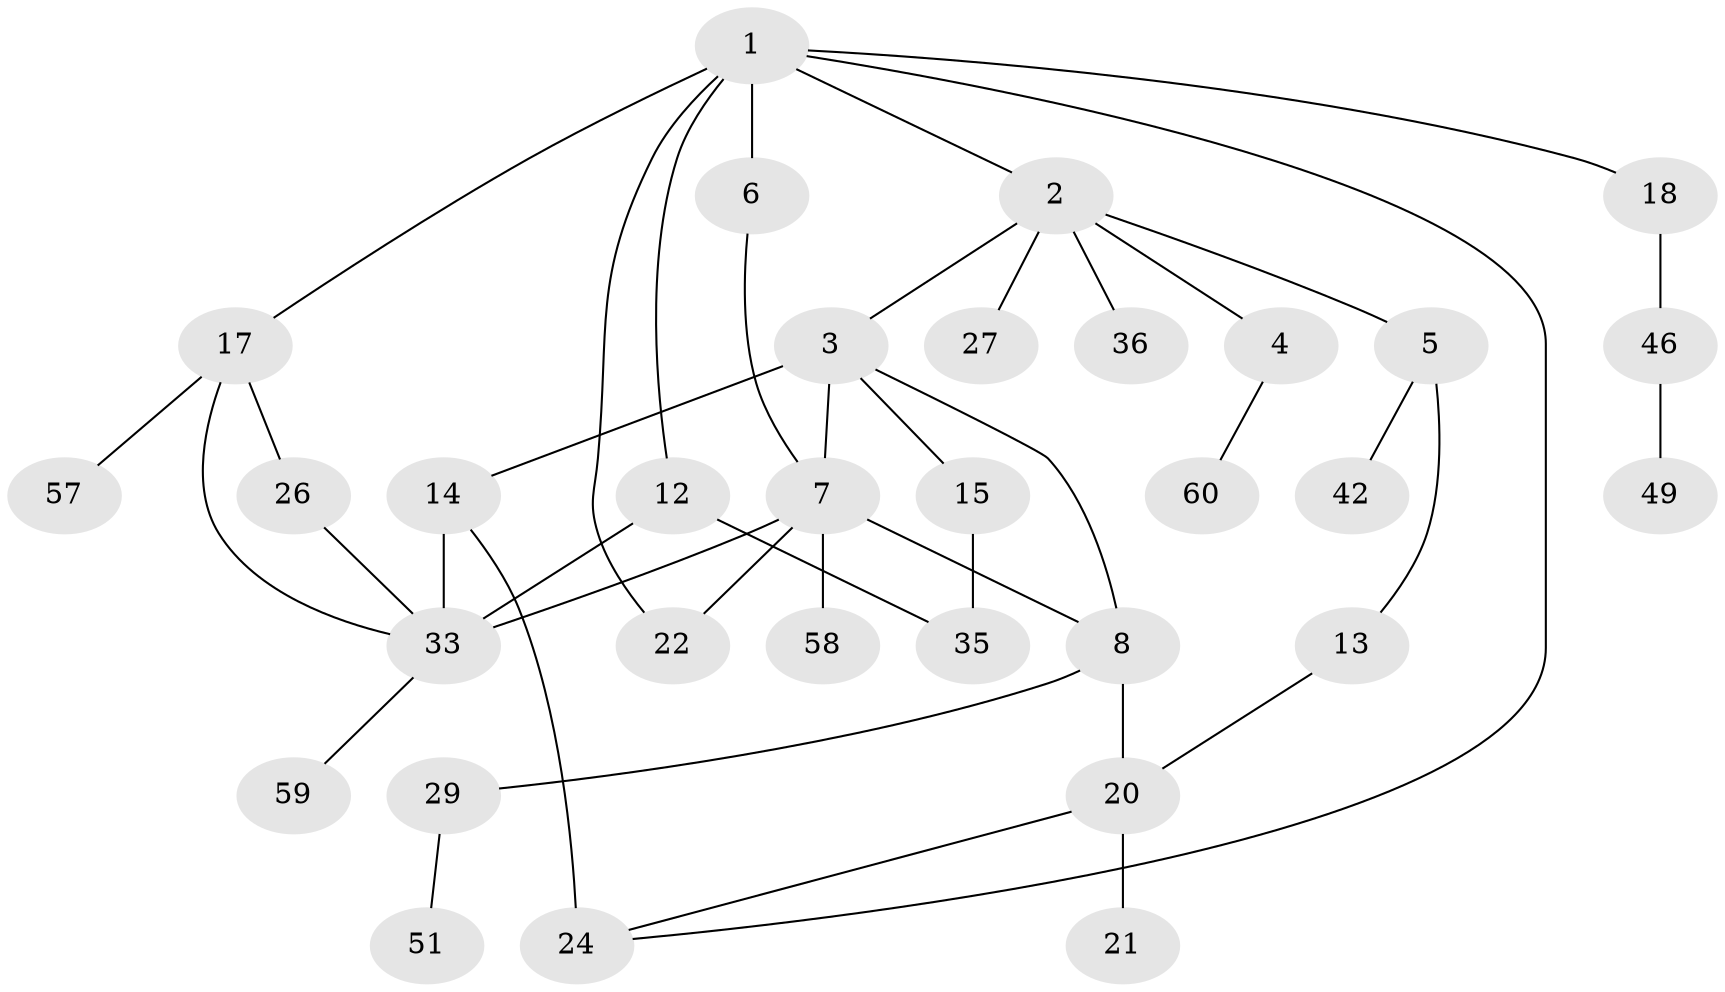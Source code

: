 // original degree distribution, {8: 0.015384615384615385, 6: 0.03076923076923077, 5: 0.03076923076923077, 2: 0.3076923076923077, 3: 0.18461538461538463, 1: 0.3076923076923077, 4: 0.12307692307692308}
// Generated by graph-tools (version 1.1) at 2025/17/03/04/25 18:17:04]
// undirected, 32 vertices, 42 edges
graph export_dot {
graph [start="1"]
  node [color=gray90,style=filled];
  1 [super="+31"];
  2;
  3;
  4;
  5 [super="+9"];
  6 [super="+11+64"];
  7 [super="+54+28+48+23"];
  8 [super="+10+16"];
  12 [super="+32"];
  13;
  14 [super="+53+63+38"];
  15 [super="+19+30"];
  17 [super="+62+25"];
  18;
  20;
  21;
  22;
  24 [super="+37+41"];
  26 [super="+40"];
  27;
  29;
  33 [super="+50+45+56+65+34"];
  35;
  36;
  42;
  46;
  49;
  51;
  57;
  58 [super="+61"];
  59;
  60;
  1 -- 2;
  1 -- 6;
  1 -- 12;
  1 -- 17;
  1 -- 18;
  1 -- 22;
  1 -- 24;
  2 -- 3;
  2 -- 4;
  2 -- 5;
  2 -- 27;
  2 -- 36;
  3 -- 7;
  3 -- 8;
  3 -- 14;
  3 -- 15;
  4 -- 60;
  5 -- 13;
  5 -- 42;
  6 -- 7;
  7 -- 58;
  7 -- 33 [weight=3];
  7 -- 22;
  7 -- 8;
  8 -- 20;
  8 -- 29;
  12 -- 35;
  12 -- 33;
  13 -- 20;
  14 -- 24 [weight=3];
  14 -- 33;
  15 -- 35;
  17 -- 33;
  17 -- 26;
  17 -- 57;
  18 -- 46;
  20 -- 21;
  20 -- 24;
  26 -- 33;
  29 -- 51;
  33 -- 59;
  46 -- 49;
}
